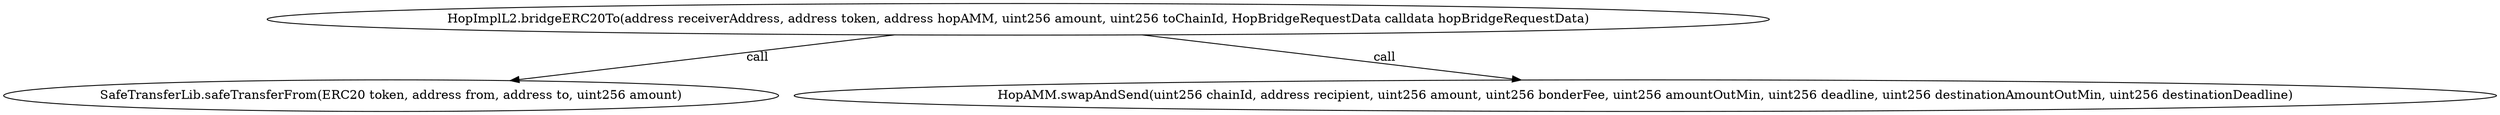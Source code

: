 digraph "" {
	graph [bb="0,0,2379.7,124.8"];
	node [label="\N"];
	"HopImplL2.bridgeERC20To(address receiverAddress, address token, address hopAMM, uint256 amount, uint256 toChainId, HopBridgeRequestData \
calldata hopBridgeRequestData)"	 [height=0.5,
		pos="968.03,106.8",
		width=19.973];
	"SafeTransferLib.safeTransferFrom(ERC20 token, address from, address to, uint256 amount)"	 [height=0.5,
		pos="369.03,18",
		width=10.251];
	"HopImplL2.bridgeERC20To(address receiverAddress, address token, address hopAMM, uint256 amount, uint256 toChainId, HopBridgeRequestData \
calldata hopBridgeRequestData)" -> "SafeTransferLib.safeTransferFrom(ERC20 token, address from, address to, uint256 amount)" [key=call,
	label=" call",
	lp="734.88,62.4",
	pos="e,484.52,35.122 848.25,89.043 745.72,73.844 598.6,52.033 494.46,36.596"];
"HopAMM.swapAndSend(uint256 chainId, address recipient, uint256 amount, uint256 bonderFee, uint256 amountOutMin, uint256 deadline, \
uint256 destinationAmountOutMin, uint256 destinationDeadline)" [height=0.5,
	pos="1568,18",
	width=22.545];
"HopImplL2.bridgeERC20To(address receiverAddress, address token, address hopAMM, uint256 amount, uint256 toChainId, HopBridgeRequestData \
calldata hopBridgeRequestData)" -> "HopAMM.swapAndSend(uint256 chainId, address recipient, uint256 amount, uint256 bonderFee, uint256 amountOutMin, uint256 deadline, \
uint256 destinationAmountOutMin, uint256 destinationDeadline)" [key=call,
label=" call",
lp="1333.9,62.4",
pos="e,1447.7,35.802 1088,89.043 1189.2,74.064 1333.8,52.665 1437.8,37.272"];
}
